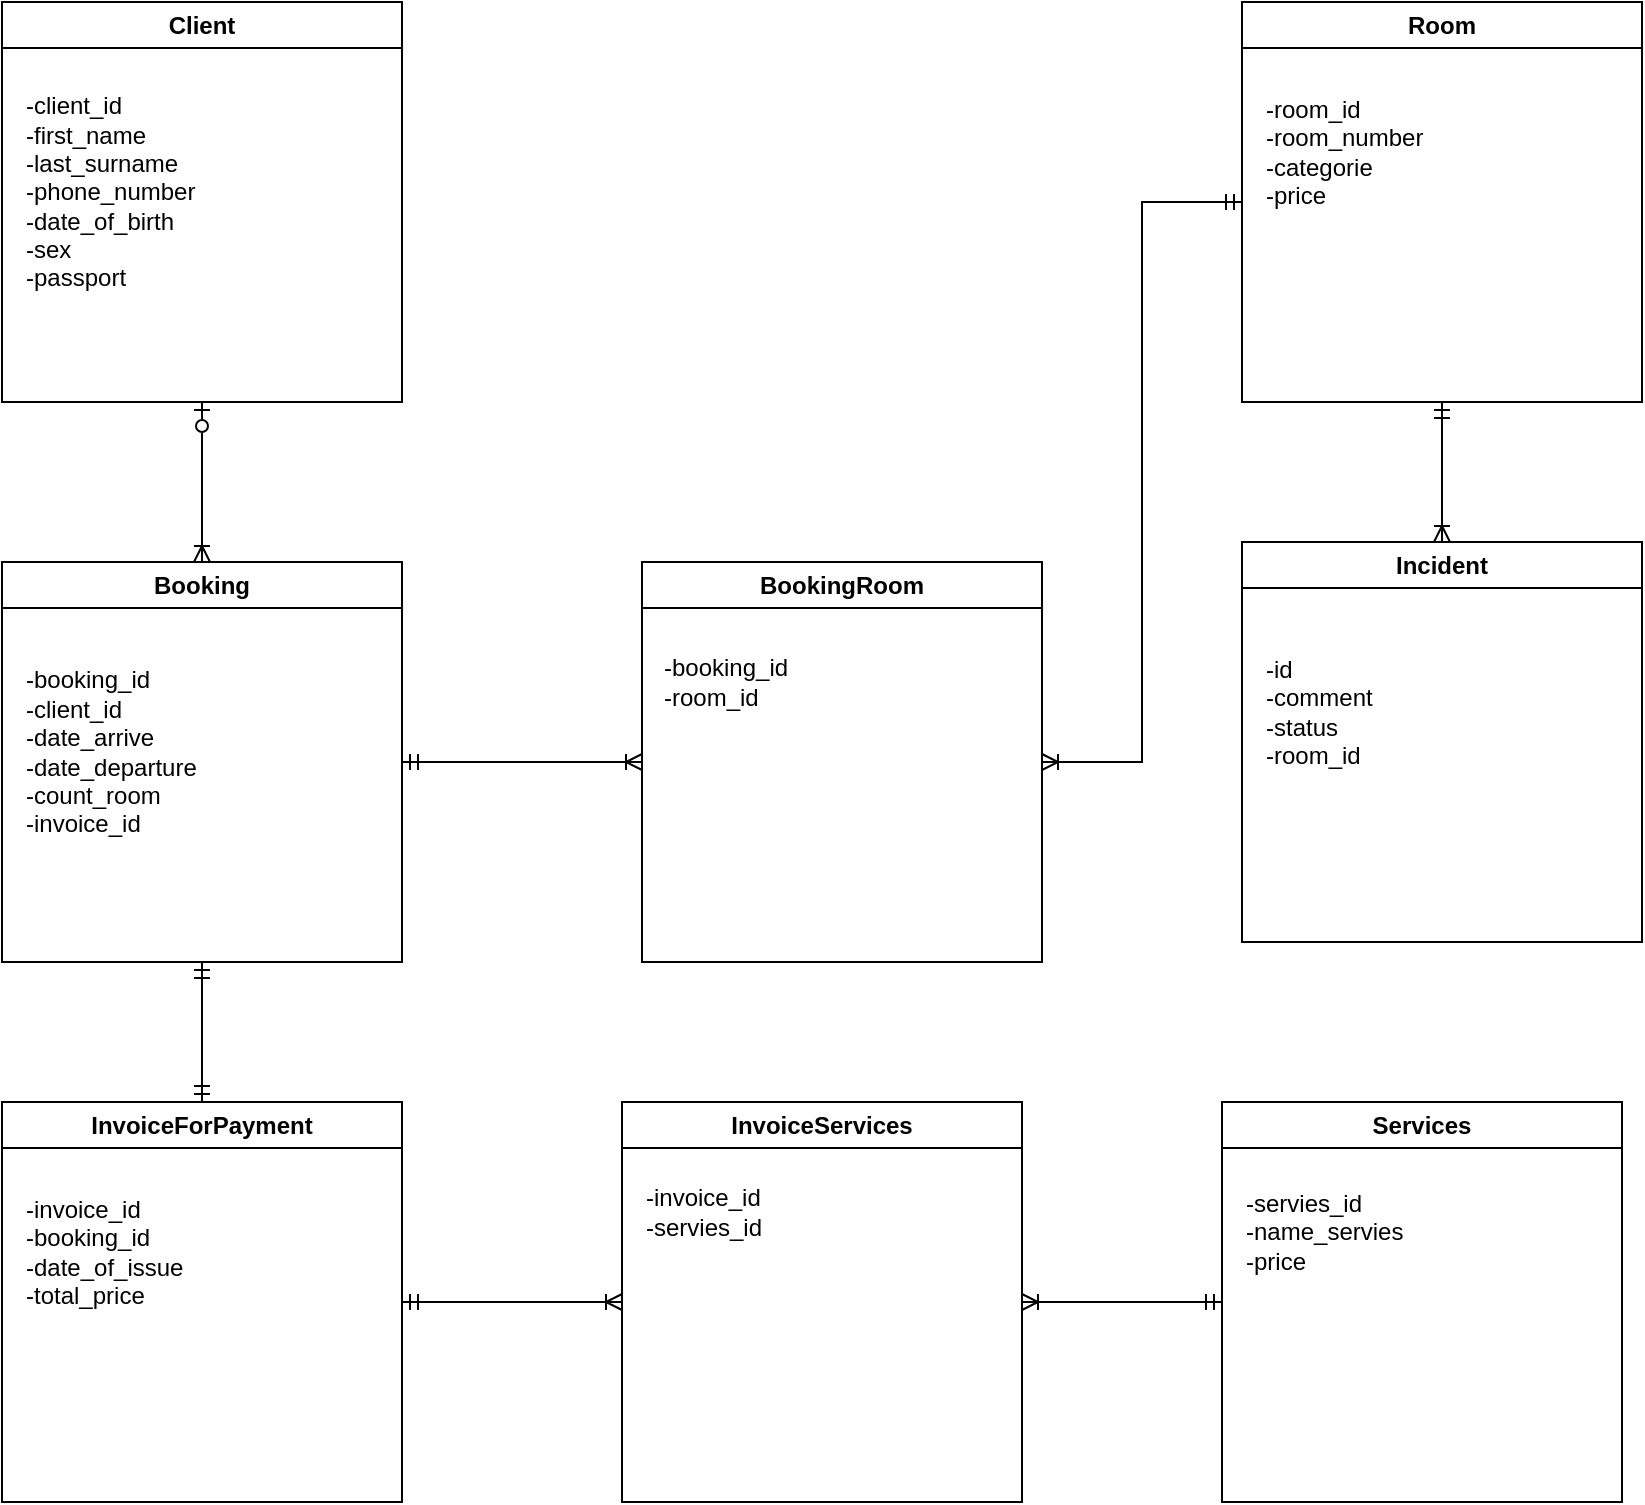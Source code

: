 <mxfile version="21.7.5" type="device">
  <diagram name="Страница — 1" id="TKOI9McaKKPaNRtDPE1I">
    <mxGraphModel dx="954" dy="647" grid="1" gridSize="10" guides="1" tooltips="1" connect="1" arrows="1" fold="1" page="1" pageScale="1" pageWidth="827" pageHeight="1169" math="0" shadow="0">
      <root>
        <mxCell id="0" />
        <mxCell id="1" parent="0" />
        <mxCell id="_Xk9B5CIhpi4dbj-jmCW-10" style="edgeStyle=orthogonalEdgeStyle;rounded=0;orthogonalLoop=1;jettySize=auto;html=1;exitX=0.5;exitY=1;exitDx=0;exitDy=0;entryX=0.5;entryY=0;entryDx=0;entryDy=0;horizontal=1;endArrow=ERoneToMany;endFill=0;startArrow=ERzeroToOne;startFill=0;" parent="1" source="zBRQnSCEUeMpG0fmmqVv-7" target="zBRQnSCEUeMpG0fmmqVv-20" edge="1">
          <mxGeometry relative="1" as="geometry" />
        </mxCell>
        <mxCell id="zBRQnSCEUeMpG0fmmqVv-7" value="Client" style="swimlane;whiteSpace=wrap;html=1;" parent="1" vertex="1">
          <mxGeometry x="30" y="70" width="200" height="200" as="geometry" />
        </mxCell>
        <mxCell id="zBRQnSCEUeMpG0fmmqVv-8" value="-client_id&lt;br&gt;-first_name&lt;br&gt;-last_surname&lt;br&gt;-phone_number&lt;br&gt;-date_of_birth&lt;br&gt;-sex&lt;br&gt;-passport" style="text;html=1;align=left;verticalAlign=middle;resizable=0;points=[];autosize=1;strokeColor=none;fillColor=none;" parent="zBRQnSCEUeMpG0fmmqVv-7" vertex="1">
          <mxGeometry x="10" y="40" width="110" height="110" as="geometry" />
        </mxCell>
        <mxCell id="_Xk9B5CIhpi4dbj-jmCW-22" style="edgeStyle=orthogonalEdgeStyle;rounded=0;orthogonalLoop=1;jettySize=auto;html=1;exitX=1;exitY=0.5;exitDx=0;exitDy=0;entryX=0;entryY=0.5;entryDx=0;entryDy=0;endArrow=ERmandOne;endFill=0;startArrow=ERoneToMany;startFill=0;" parent="1" source="zBRQnSCEUeMpG0fmmqVv-9" target="zBRQnSCEUeMpG0fmmqVv-12" edge="1">
          <mxGeometry relative="1" as="geometry" />
        </mxCell>
        <mxCell id="_Xk9B5CIhpi4dbj-jmCW-23" style="edgeStyle=orthogonalEdgeStyle;rounded=0;orthogonalLoop=1;jettySize=auto;html=1;exitX=0;exitY=0.5;exitDx=0;exitDy=0;entryX=1;entryY=0.5;entryDx=0;entryDy=0;startArrow=ERoneToMany;startFill=0;endArrow=ERmandOne;endFill=0;" parent="1" source="zBRQnSCEUeMpG0fmmqVv-9" target="zBRQnSCEUeMpG0fmmqVv-20" edge="1">
          <mxGeometry relative="1" as="geometry" />
        </mxCell>
        <mxCell id="zBRQnSCEUeMpG0fmmqVv-9" value="BookingRoom" style="swimlane;whiteSpace=wrap;html=1;" parent="1" vertex="1">
          <mxGeometry x="350" y="350" width="200" height="200" as="geometry" />
        </mxCell>
        <mxCell id="_Xk9B5CIhpi4dbj-jmCW-20" value="-booking_id&lt;br&gt;-room_id" style="text;html=1;align=left;verticalAlign=middle;resizable=0;points=[];autosize=1;strokeColor=none;fillColor=none;" parent="zBRQnSCEUeMpG0fmmqVv-9" vertex="1">
          <mxGeometry x="9" y="40" width="90" height="40" as="geometry" />
        </mxCell>
        <mxCell id="_Xk9B5CIhpi4dbj-jmCW-24" style="edgeStyle=orthogonalEdgeStyle;rounded=0;orthogonalLoop=1;jettySize=auto;html=1;exitX=0.5;exitY=1;exitDx=0;exitDy=0;entryX=0.5;entryY=0;entryDx=0;entryDy=0;startArrow=ERmandOne;startFill=0;endArrow=ERoneToMany;endFill=0;" parent="1" source="zBRQnSCEUeMpG0fmmqVv-12" target="zBRQnSCEUeMpG0fmmqVv-18" edge="1">
          <mxGeometry relative="1" as="geometry" />
        </mxCell>
        <mxCell id="zBRQnSCEUeMpG0fmmqVv-12" value="Room" style="swimlane;whiteSpace=wrap;html=1;" parent="1" vertex="1">
          <mxGeometry x="650" y="70" width="200" height="200" as="geometry" />
        </mxCell>
        <mxCell id="zBRQnSCEUeMpG0fmmqVv-10" value="-room_id&lt;br&gt;-room_number&lt;br&gt;-categorie&lt;br&gt;-price" style="text;html=1;align=left;verticalAlign=middle;resizable=0;points=[];autosize=1;strokeColor=none;fillColor=none;" parent="zBRQnSCEUeMpG0fmmqVv-12" vertex="1">
          <mxGeometry x="10" y="40" width="100" height="70" as="geometry" />
        </mxCell>
        <mxCell id="zBRQnSCEUeMpG0fmmqVv-18" value="Incident" style="swimlane;whiteSpace=wrap;html=1;" parent="1" vertex="1">
          <mxGeometry x="650" y="340" width="200" height="200" as="geometry" />
        </mxCell>
        <mxCell id="zBRQnSCEUeMpG0fmmqVv-19" value="-id&lt;br&gt;-comment&lt;br&gt;-status&lt;br&gt;-room_id" style="text;html=1;align=left;verticalAlign=middle;resizable=0;points=[];autosize=1;strokeColor=none;fillColor=none;" parent="zBRQnSCEUeMpG0fmmqVv-18" vertex="1">
          <mxGeometry x="10" y="50" width="80" height="70" as="geometry" />
        </mxCell>
        <mxCell id="_Xk9B5CIhpi4dbj-jmCW-12" style="edgeStyle=orthogonalEdgeStyle;rounded=0;orthogonalLoop=1;jettySize=auto;html=1;exitX=0.5;exitY=1;exitDx=0;exitDy=0;entryX=0.5;entryY=0;entryDx=0;entryDy=0;endArrow=ERmandOne;endFill=0;startArrow=ERmandOne;startFill=0;" parent="1" source="zBRQnSCEUeMpG0fmmqVv-20" target="zBRQnSCEUeMpG0fmmqVv-22" edge="1">
          <mxGeometry relative="1" as="geometry" />
        </mxCell>
        <mxCell id="zBRQnSCEUeMpG0fmmqVv-20" value="Booking" style="swimlane;whiteSpace=wrap;html=1;" parent="1" vertex="1">
          <mxGeometry x="30" y="350" width="200" height="200" as="geometry" />
        </mxCell>
        <mxCell id="_Xk9B5CIhpi4dbj-jmCW-1" value="-booking_id&lt;br&gt;-client_id&lt;br&gt;-date_arrive&lt;br&gt;-date_departure&lt;br&gt;-count_room&lt;br&gt;-invoice_id" style="text;html=1;align=left;verticalAlign=middle;resizable=0;points=[];autosize=1;strokeColor=none;fillColor=none;" parent="zBRQnSCEUeMpG0fmmqVv-20" vertex="1">
          <mxGeometry x="10" y="45" width="110" height="100" as="geometry" />
        </mxCell>
        <mxCell id="zBRQnSCEUeMpG0fmmqVv-21" value="Services" style="swimlane;whiteSpace=wrap;html=1;" parent="1" vertex="1">
          <mxGeometry x="640" y="620" width="200" height="200" as="geometry" />
        </mxCell>
        <mxCell id="_Xk9B5CIhpi4dbj-jmCW-2" value="-servies_id&lt;br&gt;-name_servies&lt;br&gt;-price&lt;br&gt;" style="text;html=1;align=left;verticalAlign=middle;resizable=0;points=[];autosize=1;strokeColor=none;fillColor=none;" parent="zBRQnSCEUeMpG0fmmqVv-21" vertex="1">
          <mxGeometry x="10" y="35" width="100" height="60" as="geometry" />
        </mxCell>
        <mxCell id="_Xk9B5CIhpi4dbj-jmCW-16" style="edgeStyle=orthogonalEdgeStyle;rounded=0;orthogonalLoop=1;jettySize=auto;html=1;exitX=1;exitY=0.5;exitDx=0;exitDy=0;entryX=0;entryY=0.5;entryDx=0;entryDy=0;endArrow=ERoneToMany;endFill=0;startArrow=ERmandOne;startFill=0;" parent="1" source="zBRQnSCEUeMpG0fmmqVv-22" target="_Xk9B5CIhpi4dbj-jmCW-14" edge="1">
          <mxGeometry relative="1" as="geometry" />
        </mxCell>
        <mxCell id="zBRQnSCEUeMpG0fmmqVv-22" value="InvoiceForPayment" style="swimlane;whiteSpace=wrap;html=1;" parent="1" vertex="1">
          <mxGeometry x="30" y="620" width="200" height="200" as="geometry" />
        </mxCell>
        <mxCell id="_Xk9B5CIhpi4dbj-jmCW-6" value="-invoice_id&lt;br&gt;-booking_id&lt;br&gt;-date_of_issue&lt;br&gt;-total_price" style="text;html=1;align=left;verticalAlign=middle;resizable=0;points=[];autosize=1;strokeColor=none;fillColor=none;" parent="zBRQnSCEUeMpG0fmmqVv-22" vertex="1">
          <mxGeometry x="10" y="40" width="100" height="70" as="geometry" />
        </mxCell>
        <mxCell id="_Xk9B5CIhpi4dbj-jmCW-17" style="edgeStyle=orthogonalEdgeStyle;rounded=0;orthogonalLoop=1;jettySize=auto;html=1;exitX=1;exitY=0.5;exitDx=0;exitDy=0;entryX=0;entryY=0.5;entryDx=0;entryDy=0;endArrow=ERmandOne;endFill=0;startArrow=ERoneToMany;startFill=0;" parent="1" source="_Xk9B5CIhpi4dbj-jmCW-14" target="zBRQnSCEUeMpG0fmmqVv-21" edge="1">
          <mxGeometry relative="1" as="geometry" />
        </mxCell>
        <mxCell id="_Xk9B5CIhpi4dbj-jmCW-14" value="InvoiceServices" style="swimlane;whiteSpace=wrap;html=1;" parent="1" vertex="1">
          <mxGeometry x="340" y="620" width="200" height="200" as="geometry" />
        </mxCell>
        <mxCell id="_Xk9B5CIhpi4dbj-jmCW-15" value="-invoice_id&lt;br&gt;-servies_id" style="text;html=1;align=left;verticalAlign=middle;resizable=0;points=[];autosize=1;strokeColor=none;fillColor=none;" parent="_Xk9B5CIhpi4dbj-jmCW-14" vertex="1">
          <mxGeometry x="10" y="35" width="80" height="40" as="geometry" />
        </mxCell>
      </root>
    </mxGraphModel>
  </diagram>
</mxfile>
